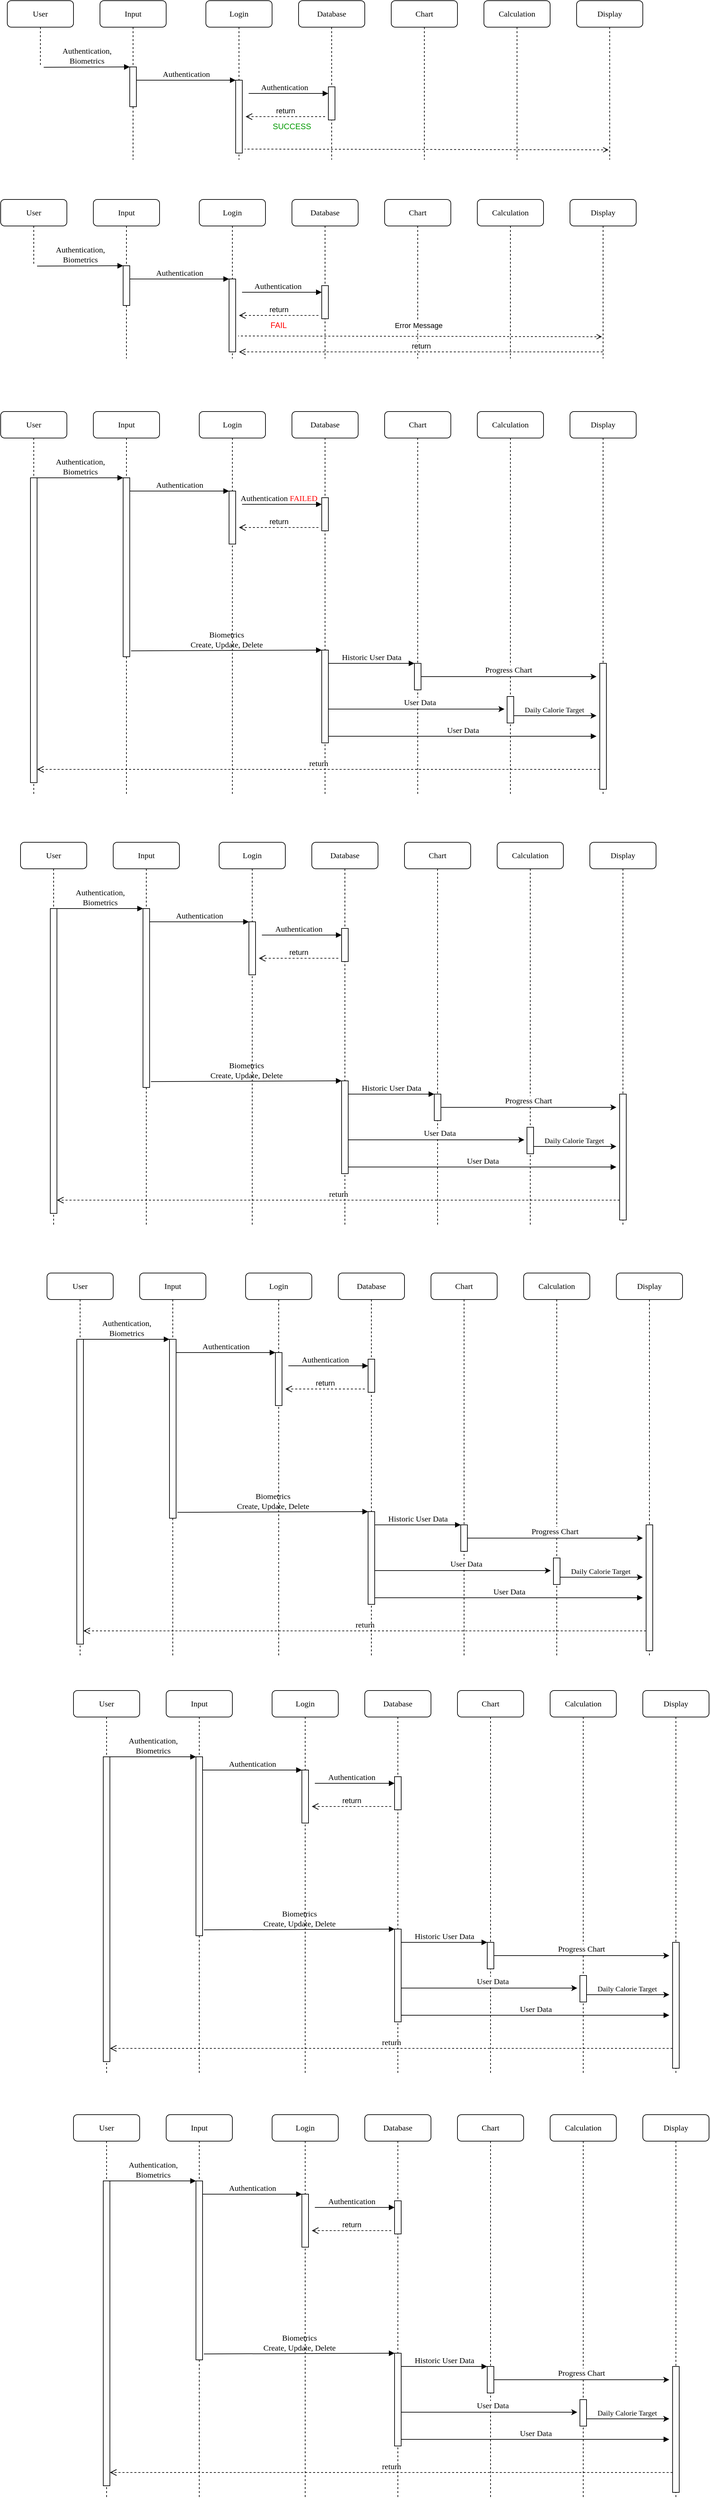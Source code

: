 <mxfile version="13.6.9" type="github">
  <diagram id="C9Qe2fx25KIZvXZtYQdm" name="Page-1">
    <mxGraphModel dx="1673" dy="896" grid="0" gridSize="10" guides="1" tooltips="1" connect="1" arrows="1" fold="1" page="0" pageScale="1" pageWidth="850" pageHeight="1100" math="0" shadow="0">
      <root>
        <mxCell id="0" />
        <mxCell id="1" parent="0" />
        <mxCell id="6kmIEkO223TAk7wKPMEC-1" value="Input" style="shape=umlLifeline;perimeter=lifelinePerimeter;whiteSpace=wrap;html=1;container=1;collapsible=0;recursiveResize=0;outlineConnect=0;rounded=1;shadow=0;comic=0;labelBackgroundColor=none;strokeWidth=1;fontFamily=Verdana;fontSize=12;align=center;" vertex="1" parent="1">
          <mxGeometry x="200" y="80" width="100" height="240" as="geometry" />
        </mxCell>
        <mxCell id="6kmIEkO223TAk7wKPMEC-2" value="" style="html=1;points=[];perimeter=orthogonalPerimeter;rounded=0;shadow=0;comic=0;labelBackgroundColor=none;strokeWidth=1;fontFamily=Verdana;fontSize=12;align=center;" vertex="1" parent="6kmIEkO223TAk7wKPMEC-1">
          <mxGeometry x="45" y="100" width="10" height="60" as="geometry" />
        </mxCell>
        <mxCell id="6kmIEkO223TAk7wKPMEC-3" value="Login" style="shape=umlLifeline;perimeter=lifelinePerimeter;whiteSpace=wrap;html=1;container=1;collapsible=0;recursiveResize=0;outlineConnect=0;rounded=1;shadow=0;comic=0;labelBackgroundColor=none;strokeWidth=1;fontFamily=Verdana;fontSize=12;align=center;" vertex="1" parent="1">
          <mxGeometry x="360" y="80" width="100" height="240" as="geometry" />
        </mxCell>
        <mxCell id="6kmIEkO223TAk7wKPMEC-4" value="" style="html=1;points=[];perimeter=orthogonalPerimeter;rounded=0;shadow=0;comic=0;labelBackgroundColor=none;strokeWidth=1;fontFamily=Verdana;fontSize=12;align=center;" vertex="1" parent="6kmIEkO223TAk7wKPMEC-3">
          <mxGeometry x="45" y="120" width="10" height="110" as="geometry" />
        </mxCell>
        <mxCell id="6kmIEkO223TAk7wKPMEC-5" value="Database" style="shape=umlLifeline;perimeter=lifelinePerimeter;whiteSpace=wrap;html=1;container=1;collapsible=0;recursiveResize=0;outlineConnect=0;rounded=1;shadow=0;comic=0;labelBackgroundColor=none;strokeWidth=1;fontFamily=Verdana;fontSize=12;align=center;" vertex="1" parent="1">
          <mxGeometry x="500" y="80" width="100" height="240" as="geometry" />
        </mxCell>
        <mxCell id="6kmIEkO223TAk7wKPMEC-6" value="" style="html=1;points=[];perimeter=orthogonalPerimeter;rounded=0;shadow=0;comic=0;labelBackgroundColor=none;strokeWidth=1;fontFamily=Verdana;fontSize=12;align=center;" vertex="1" parent="6kmIEkO223TAk7wKPMEC-5">
          <mxGeometry x="45" y="130" width="10" height="50" as="geometry" />
        </mxCell>
        <mxCell id="6kmIEkO223TAk7wKPMEC-7" value="Chart" style="shape=umlLifeline;perimeter=lifelinePerimeter;whiteSpace=wrap;html=1;container=1;collapsible=0;recursiveResize=0;outlineConnect=0;rounded=1;shadow=0;comic=0;labelBackgroundColor=none;strokeWidth=1;fontFamily=Verdana;fontSize=12;align=center;" vertex="1" parent="1">
          <mxGeometry x="640" y="80" width="100" height="240" as="geometry" />
        </mxCell>
        <mxCell id="6kmIEkO223TAk7wKPMEC-8" value="Calculation" style="shape=umlLifeline;perimeter=lifelinePerimeter;whiteSpace=wrap;html=1;container=1;collapsible=0;recursiveResize=0;outlineConnect=0;rounded=1;shadow=0;comic=0;labelBackgroundColor=none;strokeWidth=1;fontFamily=Verdana;fontSize=12;align=center;" vertex="1" parent="1">
          <mxGeometry x="780" y="80" width="100" height="240" as="geometry" />
        </mxCell>
        <mxCell id="6kmIEkO223TAk7wKPMEC-10" value="Display" style="shape=umlLifeline;perimeter=lifelinePerimeter;whiteSpace=wrap;html=1;container=1;collapsible=0;recursiveResize=0;outlineConnect=0;rounded=1;shadow=0;comic=0;labelBackgroundColor=none;strokeWidth=1;fontFamily=Verdana;fontSize=12;align=center;" vertex="1" parent="1">
          <mxGeometry x="920" y="80" width="100" height="240" as="geometry" />
        </mxCell>
        <mxCell id="6kmIEkO223TAk7wKPMEC-12" value="User" style="shape=umlLifeline;perimeter=lifelinePerimeter;whiteSpace=wrap;html=1;container=1;collapsible=0;recursiveResize=0;outlineConnect=0;rounded=1;shadow=0;comic=0;labelBackgroundColor=none;strokeWidth=1;fontFamily=Verdana;fontSize=12;align=center;" vertex="1" parent="1">
          <mxGeometry x="60" y="80" width="100" height="100" as="geometry" />
        </mxCell>
        <mxCell id="6kmIEkO223TAk7wKPMEC-14" value="Authentication&amp;nbsp;" style="html=1;verticalAlign=bottom;endArrow=block;labelBackgroundColor=none;fontFamily=Verdana;fontSize=12;edgeStyle=elbowEdgeStyle;elbow=vertical;" edge="1" parent="1" target="6kmIEkO223TAk7wKPMEC-6">
          <mxGeometry x="0.212" relative="1" as="geometry">
            <mxPoint x="460" y="220" as="sourcePoint" />
            <Array as="points">
              <mxPoint x="420" y="220" />
            </Array>
            <mxPoint as="offset" />
          </mxGeometry>
        </mxCell>
        <mxCell id="6kmIEkO223TAk7wKPMEC-19" value="Authentication, &lt;br&gt;Biometrics" style="html=1;verticalAlign=bottom;endArrow=block;entryX=0;entryY=0;labelBackgroundColor=none;fontFamily=Verdana;fontSize=12;edgeStyle=elbowEdgeStyle;elbow=vertical;" edge="1" parent="1" target="6kmIEkO223TAk7wKPMEC-2">
          <mxGeometry relative="1" as="geometry">
            <mxPoint x="115" y="180.471" as="sourcePoint" />
          </mxGeometry>
        </mxCell>
        <mxCell id="6kmIEkO223TAk7wKPMEC-20" value="Authentication" style="html=1;verticalAlign=bottom;endArrow=block;entryX=0;entryY=0;labelBackgroundColor=none;fontFamily=Verdana;fontSize=12;edgeStyle=elbowEdgeStyle;elbow=vertical;" edge="1" parent="1" source="6kmIEkO223TAk7wKPMEC-2" target="6kmIEkO223TAk7wKPMEC-4">
          <mxGeometry relative="1" as="geometry">
            <mxPoint x="330" y="200" as="sourcePoint" />
          </mxGeometry>
        </mxCell>
        <mxCell id="6kmIEkO223TAk7wKPMEC-29" value="return" style="html=1;verticalAlign=bottom;endArrow=open;dashed=1;endSize=8;" edge="1" parent="1">
          <mxGeometry relative="1" as="geometry">
            <mxPoint x="540" y="255" as="sourcePoint" />
            <mxPoint x="420" y="255" as="targetPoint" />
          </mxGeometry>
        </mxCell>
        <mxCell id="6kmIEkO223TAk7wKPMEC-55" value="Input" style="shape=umlLifeline;perimeter=lifelinePerimeter;whiteSpace=wrap;html=1;container=1;collapsible=0;recursiveResize=0;outlineConnect=0;rounded=1;shadow=0;comic=0;labelBackgroundColor=none;strokeWidth=1;fontFamily=Verdana;fontSize=12;align=center;" vertex="1" parent="1">
          <mxGeometry x="190" y="700" width="100" height="580" as="geometry" />
        </mxCell>
        <mxCell id="6kmIEkO223TAk7wKPMEC-56" value="" style="html=1;points=[];perimeter=orthogonalPerimeter;rounded=0;shadow=0;comic=0;labelBackgroundColor=none;strokeWidth=1;fontFamily=Verdana;fontSize=12;align=center;" vertex="1" parent="6kmIEkO223TAk7wKPMEC-55">
          <mxGeometry x="45" y="100" width="10" height="270" as="geometry" />
        </mxCell>
        <mxCell id="6kmIEkO223TAk7wKPMEC-57" value="Login" style="shape=umlLifeline;perimeter=lifelinePerimeter;whiteSpace=wrap;html=1;container=1;collapsible=0;recursiveResize=0;outlineConnect=0;rounded=1;shadow=0;comic=0;labelBackgroundColor=none;strokeWidth=1;fontFamily=Verdana;fontSize=12;align=center;" vertex="1" parent="1">
          <mxGeometry x="350" y="700" width="100" height="580" as="geometry" />
        </mxCell>
        <mxCell id="6kmIEkO223TAk7wKPMEC-58" value="" style="html=1;points=[];perimeter=orthogonalPerimeter;rounded=0;shadow=0;comic=0;labelBackgroundColor=none;strokeWidth=1;fontFamily=Verdana;fontSize=12;align=center;" vertex="1" parent="6kmIEkO223TAk7wKPMEC-57">
          <mxGeometry x="45" y="120" width="10" height="80" as="geometry" />
        </mxCell>
        <mxCell id="6kmIEkO223TAk7wKPMEC-59" value="Database" style="shape=umlLifeline;perimeter=lifelinePerimeter;whiteSpace=wrap;html=1;container=1;collapsible=0;recursiveResize=0;outlineConnect=0;rounded=1;shadow=0;comic=0;labelBackgroundColor=none;strokeWidth=1;fontFamily=Verdana;fontSize=12;align=center;" vertex="1" parent="1">
          <mxGeometry x="490" y="700" width="100" height="580" as="geometry" />
        </mxCell>
        <mxCell id="6kmIEkO223TAk7wKPMEC-60" value="" style="html=1;points=[];perimeter=orthogonalPerimeter;rounded=0;shadow=0;comic=0;labelBackgroundColor=none;strokeWidth=1;fontFamily=Verdana;fontSize=12;align=center;" vertex="1" parent="6kmIEkO223TAk7wKPMEC-59">
          <mxGeometry x="45" y="130" width="10" height="50" as="geometry" />
        </mxCell>
        <mxCell id="6kmIEkO223TAk7wKPMEC-61" value="Chart" style="shape=umlLifeline;perimeter=lifelinePerimeter;whiteSpace=wrap;html=1;container=1;collapsible=0;recursiveResize=0;outlineConnect=0;rounded=1;shadow=0;comic=0;labelBackgroundColor=none;strokeWidth=1;fontFamily=Verdana;fontSize=12;align=center;" vertex="1" parent="1">
          <mxGeometry x="630" y="700" width="100" height="580" as="geometry" />
        </mxCell>
        <mxCell id="6kmIEkO223TAk7wKPMEC-62" value="Calculation" style="shape=umlLifeline;perimeter=lifelinePerimeter;whiteSpace=wrap;html=1;container=1;collapsible=0;recursiveResize=0;outlineConnect=0;rounded=1;shadow=0;comic=0;labelBackgroundColor=none;strokeWidth=1;fontFamily=Verdana;fontSize=12;align=center;" vertex="1" parent="1">
          <mxGeometry x="770" y="700" width="100" height="580" as="geometry" />
        </mxCell>
        <mxCell id="6kmIEkO223TAk7wKPMEC-63" value="" style="html=1;points=[];perimeter=orthogonalPerimeter;rounded=0;shadow=0;comic=0;labelBackgroundColor=none;strokeWidth=1;fontFamily=Verdana;fontSize=12;align=center;" vertex="1" parent="6kmIEkO223TAk7wKPMEC-62">
          <mxGeometry x="45" y="430" width="10" height="40" as="geometry" />
        </mxCell>
        <mxCell id="6kmIEkO223TAk7wKPMEC-64" value="Display" style="shape=umlLifeline;perimeter=lifelinePerimeter;whiteSpace=wrap;html=1;container=1;collapsible=0;recursiveResize=0;outlineConnect=0;rounded=1;shadow=0;comic=0;labelBackgroundColor=none;strokeWidth=1;fontFamily=Verdana;fontSize=12;align=center;" vertex="1" parent="1">
          <mxGeometry x="910" y="700" width="100" height="580" as="geometry" />
        </mxCell>
        <mxCell id="6kmIEkO223TAk7wKPMEC-65" value="" style="html=1;points=[];perimeter=orthogonalPerimeter;rounded=0;shadow=0;comic=0;labelBackgroundColor=none;strokeWidth=1;fontFamily=Verdana;fontSize=12;align=center;" vertex="1" parent="6kmIEkO223TAk7wKPMEC-64">
          <mxGeometry x="45" y="380" width="10" height="190" as="geometry" />
        </mxCell>
        <mxCell id="6kmIEkO223TAk7wKPMEC-66" value="User" style="shape=umlLifeline;perimeter=lifelinePerimeter;whiteSpace=wrap;html=1;container=1;collapsible=0;recursiveResize=0;outlineConnect=0;rounded=1;shadow=0;comic=0;labelBackgroundColor=none;strokeWidth=1;fontFamily=Verdana;fontSize=12;align=center;" vertex="1" parent="1">
          <mxGeometry x="50" y="700" width="100" height="580" as="geometry" />
        </mxCell>
        <mxCell id="6kmIEkO223TAk7wKPMEC-67" value="" style="html=1;points=[];perimeter=orthogonalPerimeter;rounded=0;shadow=0;comic=0;labelBackgroundColor=none;strokeWidth=1;fontFamily=Verdana;fontSize=12;align=center;" vertex="1" parent="6kmIEkO223TAk7wKPMEC-66">
          <mxGeometry x="45" y="100" width="10" height="460" as="geometry" />
        </mxCell>
        <mxCell id="6kmIEkO223TAk7wKPMEC-68" value="Authentication &lt;font color=&quot;#ff0000&quot;&gt;FAILED&lt;/font&gt;" style="html=1;verticalAlign=bottom;endArrow=block;labelBackgroundColor=none;fontFamily=Verdana;fontSize=12;edgeStyle=elbowEdgeStyle;elbow=vertical;" edge="1" parent="1" target="6kmIEkO223TAk7wKPMEC-60">
          <mxGeometry x="0.212" relative="1" as="geometry">
            <mxPoint x="450" y="840" as="sourcePoint" />
            <Array as="points">
              <mxPoint x="410" y="840" />
            </Array>
            <mxPoint as="offset" />
          </mxGeometry>
        </mxCell>
        <mxCell id="6kmIEkO223TAk7wKPMEC-69" value="" style="html=1;points=[];perimeter=orthogonalPerimeter;rounded=0;shadow=0;comic=0;labelBackgroundColor=none;strokeWidth=1;fontFamily=Verdana;fontSize=12;align=center;" vertex="1" parent="1">
          <mxGeometry x="675" y="1080" width="10" height="40" as="geometry" />
        </mxCell>
        <mxCell id="6kmIEkO223TAk7wKPMEC-70" value="" style="html=1;points=[];perimeter=orthogonalPerimeter;rounded=0;shadow=0;comic=0;labelBackgroundColor=none;strokeWidth=1;fontFamily=Verdana;fontSize=12;align=center;" vertex="1" parent="1">
          <mxGeometry x="535" y="1060" width="10" height="140" as="geometry" />
        </mxCell>
        <mxCell id="6kmIEkO223TAk7wKPMEC-71" value="Biometrics&lt;br&gt;Create, Update, Delete" style="html=1;verticalAlign=bottom;endArrow=block;entryX=0;entryY=0;labelBackgroundColor=none;fontFamily=Verdana;fontSize=12;exitX=1.2;exitY=0.967;exitDx=0;exitDy=0;exitPerimeter=0;" edge="1" parent="1" source="6kmIEkO223TAk7wKPMEC-56" target="6kmIEkO223TAk7wKPMEC-70">
          <mxGeometry relative="1" as="geometry">
            <mxPoint x="250" y="1060" as="sourcePoint" />
          </mxGeometry>
        </mxCell>
        <mxCell id="6kmIEkO223TAk7wKPMEC-72" value="return" style="html=1;verticalAlign=bottom;endArrow=open;dashed=1;endSize=8;labelBackgroundColor=none;fontFamily=Verdana;fontSize=12;edgeStyle=elbowEdgeStyle;elbow=vertical;" edge="1" parent="1" source="6kmIEkO223TAk7wKPMEC-65" target="6kmIEkO223TAk7wKPMEC-67">
          <mxGeometry relative="1" as="geometry">
            <mxPoint x="750" y="1246" as="targetPoint" />
            <Array as="points">
              <mxPoint x="900" y="1240" />
              <mxPoint x="640" y="1230" />
              <mxPoint x="520" y="1220" />
            </Array>
          </mxGeometry>
        </mxCell>
        <mxCell id="6kmIEkO223TAk7wKPMEC-73" value="Authentication, &lt;br&gt;Biometrics" style="html=1;verticalAlign=bottom;endArrow=block;entryX=0;entryY=0;labelBackgroundColor=none;fontFamily=Verdana;fontSize=12;edgeStyle=elbowEdgeStyle;elbow=vertical;" edge="1" parent="1" source="6kmIEkO223TAk7wKPMEC-67" target="6kmIEkO223TAk7wKPMEC-56">
          <mxGeometry relative="1" as="geometry">
            <mxPoint x="170" y="810" as="sourcePoint" />
          </mxGeometry>
        </mxCell>
        <mxCell id="6kmIEkO223TAk7wKPMEC-74" value="Authentication" style="html=1;verticalAlign=bottom;endArrow=block;entryX=0;entryY=0;labelBackgroundColor=none;fontFamily=Verdana;fontSize=12;edgeStyle=elbowEdgeStyle;elbow=vertical;" edge="1" parent="1" source="6kmIEkO223TAk7wKPMEC-56" target="6kmIEkO223TAk7wKPMEC-58">
          <mxGeometry relative="1" as="geometry">
            <mxPoint x="320" y="820" as="sourcePoint" />
          </mxGeometry>
        </mxCell>
        <mxCell id="6kmIEkO223TAk7wKPMEC-75" style="edgeStyle=orthogonalEdgeStyle;rounded=0;orthogonalLoop=1;jettySize=auto;html=1;" edge="1" parent="1">
          <mxGeometry relative="1" as="geometry">
            <mxPoint x="545" y="1149" as="sourcePoint" />
            <mxPoint x="811" y="1149" as="targetPoint" />
            <Array as="points">
              <mxPoint x="610" y="1149" />
              <mxPoint x="610" y="1149" />
            </Array>
          </mxGeometry>
        </mxCell>
        <mxCell id="6kmIEkO223TAk7wKPMEC-76" value="&lt;font face=&quot;Verdana&quot; style=&quot;font-size: 12px&quot;&gt;User Data&lt;/font&gt;" style="edgeLabel;html=1;align=center;verticalAlign=middle;resizable=0;points=[];" vertex="1" connectable="0" parent="6kmIEkO223TAk7wKPMEC-75">
          <mxGeometry x="-0.182" relative="1" as="geometry">
            <mxPoint x="29" y="-9.9" as="offset" />
          </mxGeometry>
        </mxCell>
        <mxCell id="6kmIEkO223TAk7wKPMEC-77" style="edgeStyle=orthogonalEdgeStyle;rounded=0;orthogonalLoop=1;jettySize=auto;html=1;exitX=1;exitY=0.725;exitDx=0;exitDy=0;exitPerimeter=0;" edge="1" parent="1" source="6kmIEkO223TAk7wKPMEC-63">
          <mxGeometry relative="1" as="geometry">
            <mxPoint x="690" y="1110" as="sourcePoint" />
            <mxPoint x="950" y="1159" as="targetPoint" />
            <Array as="points">
              <mxPoint x="920" y="1159" />
              <mxPoint x="920" y="1159" />
            </Array>
          </mxGeometry>
        </mxCell>
        <mxCell id="6kmIEkO223TAk7wKPMEC-78" value="&lt;font face=&quot;Verdana&quot; style=&quot;font-size: 11px&quot;&gt;Daily Calorie Target&lt;/font&gt;" style="edgeLabel;html=1;align=center;verticalAlign=middle;resizable=0;points=[];" vertex="1" connectable="0" parent="6kmIEkO223TAk7wKPMEC-77">
          <mxGeometry x="-0.182" relative="1" as="geometry">
            <mxPoint x="10" y="-9" as="offset" />
          </mxGeometry>
        </mxCell>
        <mxCell id="6kmIEkO223TAk7wKPMEC-79" style="edgeStyle=orthogonalEdgeStyle;rounded=0;orthogonalLoop=1;jettySize=auto;html=1;" edge="1" parent="1">
          <mxGeometry relative="1" as="geometry">
            <mxPoint x="685" y="1100" as="sourcePoint" />
            <mxPoint x="950" y="1100" as="targetPoint" />
            <Array as="points">
              <mxPoint x="890" y="1100" />
              <mxPoint x="890" y="1100" />
            </Array>
          </mxGeometry>
        </mxCell>
        <mxCell id="6kmIEkO223TAk7wKPMEC-80" value="&lt;font face=&quot;Verdana&quot; style=&quot;font-size: 12px&quot;&gt;Progress Chart&lt;/font&gt;" style="edgeLabel;html=1;align=center;verticalAlign=middle;resizable=0;points=[];" vertex="1" connectable="0" parent="6kmIEkO223TAk7wKPMEC-79">
          <mxGeometry x="-0.182" relative="1" as="geometry">
            <mxPoint x="23" y="-9.9" as="offset" />
          </mxGeometry>
        </mxCell>
        <mxCell id="6kmIEkO223TAk7wKPMEC-81" value="Historic User Data" style="html=1;verticalAlign=bottom;endArrow=block;entryX=0;entryY=0;labelBackgroundColor=none;fontFamily=Verdana;fontSize=12;edgeStyle=elbowEdgeStyle;elbow=vertical;" edge="1" parent="1">
          <mxGeometry relative="1" as="geometry">
            <mxPoint x="545" y="1080" as="sourcePoint" />
            <mxPoint x="675" y="1080" as="targetPoint" />
          </mxGeometry>
        </mxCell>
        <mxCell id="6kmIEkO223TAk7wKPMEC-82" value="User Data" style="html=1;verticalAlign=bottom;endArrow=block;labelBackgroundColor=none;fontFamily=Verdana;fontSize=12;edgeStyle=elbowEdgeStyle;elbow=vertical;" edge="1" parent="1">
          <mxGeometry relative="1" as="geometry">
            <mxPoint x="545" y="1190" as="sourcePoint" />
            <mxPoint x="950" y="1190" as="targetPoint" />
            <mxPoint as="offset" />
          </mxGeometry>
        </mxCell>
        <mxCell id="6kmIEkO223TAk7wKPMEC-83" value="return" style="html=1;verticalAlign=bottom;endArrow=open;dashed=1;endSize=8;" edge="1" parent="1">
          <mxGeometry relative="1" as="geometry">
            <mxPoint x="530" y="875" as="sourcePoint" />
            <mxPoint x="410" y="875" as="targetPoint" />
          </mxGeometry>
        </mxCell>
        <mxCell id="6kmIEkO223TAk7wKPMEC-84" value="Input" style="shape=umlLifeline;perimeter=lifelinePerimeter;whiteSpace=wrap;html=1;container=1;collapsible=0;recursiveResize=0;outlineConnect=0;rounded=1;shadow=0;comic=0;labelBackgroundColor=none;strokeWidth=1;fontFamily=Verdana;fontSize=12;align=center;" vertex="1" parent="1">
          <mxGeometry x="220" y="1350" width="100" height="580" as="geometry" />
        </mxCell>
        <mxCell id="6kmIEkO223TAk7wKPMEC-85" value="" style="html=1;points=[];perimeter=orthogonalPerimeter;rounded=0;shadow=0;comic=0;labelBackgroundColor=none;strokeWidth=1;fontFamily=Verdana;fontSize=12;align=center;" vertex="1" parent="6kmIEkO223TAk7wKPMEC-84">
          <mxGeometry x="45" y="100" width="10" height="270" as="geometry" />
        </mxCell>
        <mxCell id="6kmIEkO223TAk7wKPMEC-86" value="Login" style="shape=umlLifeline;perimeter=lifelinePerimeter;whiteSpace=wrap;html=1;container=1;collapsible=0;recursiveResize=0;outlineConnect=0;rounded=1;shadow=0;comic=0;labelBackgroundColor=none;strokeWidth=1;fontFamily=Verdana;fontSize=12;align=center;" vertex="1" parent="1">
          <mxGeometry x="380" y="1350" width="100" height="580" as="geometry" />
        </mxCell>
        <mxCell id="6kmIEkO223TAk7wKPMEC-87" value="" style="html=1;points=[];perimeter=orthogonalPerimeter;rounded=0;shadow=0;comic=0;labelBackgroundColor=none;strokeWidth=1;fontFamily=Verdana;fontSize=12;align=center;" vertex="1" parent="6kmIEkO223TAk7wKPMEC-86">
          <mxGeometry x="45" y="120" width="10" height="80" as="geometry" />
        </mxCell>
        <mxCell id="6kmIEkO223TAk7wKPMEC-88" value="Database" style="shape=umlLifeline;perimeter=lifelinePerimeter;whiteSpace=wrap;html=1;container=1;collapsible=0;recursiveResize=0;outlineConnect=0;rounded=1;shadow=0;comic=0;labelBackgroundColor=none;strokeWidth=1;fontFamily=Verdana;fontSize=12;align=center;" vertex="1" parent="1">
          <mxGeometry x="520" y="1350" width="100" height="580" as="geometry" />
        </mxCell>
        <mxCell id="6kmIEkO223TAk7wKPMEC-89" value="" style="html=1;points=[];perimeter=orthogonalPerimeter;rounded=0;shadow=0;comic=0;labelBackgroundColor=none;strokeWidth=1;fontFamily=Verdana;fontSize=12;align=center;" vertex="1" parent="6kmIEkO223TAk7wKPMEC-88">
          <mxGeometry x="45" y="130" width="10" height="50" as="geometry" />
        </mxCell>
        <mxCell id="6kmIEkO223TAk7wKPMEC-90" value="Chart" style="shape=umlLifeline;perimeter=lifelinePerimeter;whiteSpace=wrap;html=1;container=1;collapsible=0;recursiveResize=0;outlineConnect=0;rounded=1;shadow=0;comic=0;labelBackgroundColor=none;strokeWidth=1;fontFamily=Verdana;fontSize=12;align=center;" vertex="1" parent="1">
          <mxGeometry x="660" y="1350" width="100" height="580" as="geometry" />
        </mxCell>
        <mxCell id="6kmIEkO223TAk7wKPMEC-91" value="Calculation" style="shape=umlLifeline;perimeter=lifelinePerimeter;whiteSpace=wrap;html=1;container=1;collapsible=0;recursiveResize=0;outlineConnect=0;rounded=1;shadow=0;comic=0;labelBackgroundColor=none;strokeWidth=1;fontFamily=Verdana;fontSize=12;align=center;" vertex="1" parent="1">
          <mxGeometry x="800" y="1350" width="100" height="580" as="geometry" />
        </mxCell>
        <mxCell id="6kmIEkO223TAk7wKPMEC-92" value="" style="html=1;points=[];perimeter=orthogonalPerimeter;rounded=0;shadow=0;comic=0;labelBackgroundColor=none;strokeWidth=1;fontFamily=Verdana;fontSize=12;align=center;" vertex="1" parent="6kmIEkO223TAk7wKPMEC-91">
          <mxGeometry x="45" y="430" width="10" height="40" as="geometry" />
        </mxCell>
        <mxCell id="6kmIEkO223TAk7wKPMEC-93" value="Display" style="shape=umlLifeline;perimeter=lifelinePerimeter;whiteSpace=wrap;html=1;container=1;collapsible=0;recursiveResize=0;outlineConnect=0;rounded=1;shadow=0;comic=0;labelBackgroundColor=none;strokeWidth=1;fontFamily=Verdana;fontSize=12;align=center;" vertex="1" parent="1">
          <mxGeometry x="940" y="1350" width="100" height="580" as="geometry" />
        </mxCell>
        <mxCell id="6kmIEkO223TAk7wKPMEC-94" value="" style="html=1;points=[];perimeter=orthogonalPerimeter;rounded=0;shadow=0;comic=0;labelBackgroundColor=none;strokeWidth=1;fontFamily=Verdana;fontSize=12;align=center;" vertex="1" parent="6kmIEkO223TAk7wKPMEC-93">
          <mxGeometry x="45" y="380" width="10" height="190" as="geometry" />
        </mxCell>
        <mxCell id="6kmIEkO223TAk7wKPMEC-95" value="User" style="shape=umlLifeline;perimeter=lifelinePerimeter;whiteSpace=wrap;html=1;container=1;collapsible=0;recursiveResize=0;outlineConnect=0;rounded=1;shadow=0;comic=0;labelBackgroundColor=none;strokeWidth=1;fontFamily=Verdana;fontSize=12;align=center;" vertex="1" parent="1">
          <mxGeometry x="80" y="1350" width="100" height="580" as="geometry" />
        </mxCell>
        <mxCell id="6kmIEkO223TAk7wKPMEC-96" value="" style="html=1;points=[];perimeter=orthogonalPerimeter;rounded=0;shadow=0;comic=0;labelBackgroundColor=none;strokeWidth=1;fontFamily=Verdana;fontSize=12;align=center;" vertex="1" parent="6kmIEkO223TAk7wKPMEC-95">
          <mxGeometry x="45" y="100" width="10" height="460" as="geometry" />
        </mxCell>
        <mxCell id="6kmIEkO223TAk7wKPMEC-97" value="Authentication" style="html=1;verticalAlign=bottom;endArrow=block;labelBackgroundColor=none;fontFamily=Verdana;fontSize=12;edgeStyle=elbowEdgeStyle;elbow=vertical;" edge="1" parent="1" target="6kmIEkO223TAk7wKPMEC-89">
          <mxGeometry x="0.212" relative="1" as="geometry">
            <mxPoint x="480" y="1490" as="sourcePoint" />
            <Array as="points">
              <mxPoint x="440" y="1490" />
            </Array>
            <mxPoint as="offset" />
          </mxGeometry>
        </mxCell>
        <mxCell id="6kmIEkO223TAk7wKPMEC-98" value="" style="html=1;points=[];perimeter=orthogonalPerimeter;rounded=0;shadow=0;comic=0;labelBackgroundColor=none;strokeWidth=1;fontFamily=Verdana;fontSize=12;align=center;" vertex="1" parent="1">
          <mxGeometry x="705" y="1730" width="10" height="40" as="geometry" />
        </mxCell>
        <mxCell id="6kmIEkO223TAk7wKPMEC-99" value="" style="html=1;points=[];perimeter=orthogonalPerimeter;rounded=0;shadow=0;comic=0;labelBackgroundColor=none;strokeWidth=1;fontFamily=Verdana;fontSize=12;align=center;" vertex="1" parent="1">
          <mxGeometry x="565" y="1710" width="10" height="140" as="geometry" />
        </mxCell>
        <mxCell id="6kmIEkO223TAk7wKPMEC-100" value="Biometrics&lt;br&gt;Create, Update, Delete" style="html=1;verticalAlign=bottom;endArrow=block;entryX=0;entryY=0;labelBackgroundColor=none;fontFamily=Verdana;fontSize=12;exitX=1.2;exitY=0.967;exitDx=0;exitDy=0;exitPerimeter=0;" edge="1" parent="1" source="6kmIEkO223TAk7wKPMEC-85" target="6kmIEkO223TAk7wKPMEC-99">
          <mxGeometry relative="1" as="geometry">
            <mxPoint x="280" y="1710" as="sourcePoint" />
          </mxGeometry>
        </mxCell>
        <mxCell id="6kmIEkO223TAk7wKPMEC-101" value="return" style="html=1;verticalAlign=bottom;endArrow=open;dashed=1;endSize=8;labelBackgroundColor=none;fontFamily=Verdana;fontSize=12;edgeStyle=elbowEdgeStyle;elbow=vertical;" edge="1" parent="1" source="6kmIEkO223TAk7wKPMEC-94" target="6kmIEkO223TAk7wKPMEC-96">
          <mxGeometry relative="1" as="geometry">
            <mxPoint x="780" y="1896" as="targetPoint" />
            <Array as="points">
              <mxPoint x="930" y="1890" />
              <mxPoint x="670" y="1880" />
              <mxPoint x="550" y="1870" />
            </Array>
          </mxGeometry>
        </mxCell>
        <mxCell id="6kmIEkO223TAk7wKPMEC-102" value="Authentication, &lt;br&gt;Biometrics" style="html=1;verticalAlign=bottom;endArrow=block;entryX=0;entryY=0;labelBackgroundColor=none;fontFamily=Verdana;fontSize=12;edgeStyle=elbowEdgeStyle;elbow=vertical;" edge="1" parent="1" source="6kmIEkO223TAk7wKPMEC-96" target="6kmIEkO223TAk7wKPMEC-85">
          <mxGeometry relative="1" as="geometry">
            <mxPoint x="200" y="1460" as="sourcePoint" />
          </mxGeometry>
        </mxCell>
        <mxCell id="6kmIEkO223TAk7wKPMEC-103" value="Authentication" style="html=1;verticalAlign=bottom;endArrow=block;entryX=0;entryY=0;labelBackgroundColor=none;fontFamily=Verdana;fontSize=12;edgeStyle=elbowEdgeStyle;elbow=vertical;" edge="1" parent="1" source="6kmIEkO223TAk7wKPMEC-85" target="6kmIEkO223TAk7wKPMEC-87">
          <mxGeometry relative="1" as="geometry">
            <mxPoint x="350" y="1470" as="sourcePoint" />
          </mxGeometry>
        </mxCell>
        <mxCell id="6kmIEkO223TAk7wKPMEC-104" style="edgeStyle=orthogonalEdgeStyle;rounded=0;orthogonalLoop=1;jettySize=auto;html=1;" edge="1" parent="1">
          <mxGeometry relative="1" as="geometry">
            <mxPoint x="575" y="1799" as="sourcePoint" />
            <mxPoint x="841" y="1799" as="targetPoint" />
            <Array as="points">
              <mxPoint x="640" y="1799" />
              <mxPoint x="640" y="1799" />
            </Array>
          </mxGeometry>
        </mxCell>
        <mxCell id="6kmIEkO223TAk7wKPMEC-105" value="&lt;font face=&quot;Verdana&quot; style=&quot;font-size: 12px&quot;&gt;User Data&lt;/font&gt;" style="edgeLabel;html=1;align=center;verticalAlign=middle;resizable=0;points=[];" vertex="1" connectable="0" parent="6kmIEkO223TAk7wKPMEC-104">
          <mxGeometry x="-0.182" relative="1" as="geometry">
            <mxPoint x="29" y="-9.9" as="offset" />
          </mxGeometry>
        </mxCell>
        <mxCell id="6kmIEkO223TAk7wKPMEC-106" style="edgeStyle=orthogonalEdgeStyle;rounded=0;orthogonalLoop=1;jettySize=auto;html=1;exitX=1;exitY=0.725;exitDx=0;exitDy=0;exitPerimeter=0;" edge="1" parent="1" source="6kmIEkO223TAk7wKPMEC-92">
          <mxGeometry relative="1" as="geometry">
            <mxPoint x="720" y="1760" as="sourcePoint" />
            <mxPoint x="980" y="1809" as="targetPoint" />
            <Array as="points">
              <mxPoint x="950" y="1809" />
              <mxPoint x="950" y="1809" />
            </Array>
          </mxGeometry>
        </mxCell>
        <mxCell id="6kmIEkO223TAk7wKPMEC-107" value="&lt;font face=&quot;Verdana&quot; style=&quot;font-size: 11px&quot;&gt;Daily Calorie Target&lt;/font&gt;" style="edgeLabel;html=1;align=center;verticalAlign=middle;resizable=0;points=[];" vertex="1" connectable="0" parent="6kmIEkO223TAk7wKPMEC-106">
          <mxGeometry x="-0.182" relative="1" as="geometry">
            <mxPoint x="10" y="-9" as="offset" />
          </mxGeometry>
        </mxCell>
        <mxCell id="6kmIEkO223TAk7wKPMEC-108" style="edgeStyle=orthogonalEdgeStyle;rounded=0;orthogonalLoop=1;jettySize=auto;html=1;" edge="1" parent="1">
          <mxGeometry relative="1" as="geometry">
            <mxPoint x="715" y="1750" as="sourcePoint" />
            <mxPoint x="980" y="1750" as="targetPoint" />
            <Array as="points">
              <mxPoint x="920" y="1750" />
              <mxPoint x="920" y="1750" />
            </Array>
          </mxGeometry>
        </mxCell>
        <mxCell id="6kmIEkO223TAk7wKPMEC-109" value="&lt;font face=&quot;Verdana&quot; style=&quot;font-size: 12px&quot;&gt;Progress Chart&lt;/font&gt;" style="edgeLabel;html=1;align=center;verticalAlign=middle;resizable=0;points=[];" vertex="1" connectable="0" parent="6kmIEkO223TAk7wKPMEC-108">
          <mxGeometry x="-0.182" relative="1" as="geometry">
            <mxPoint x="23" y="-9.9" as="offset" />
          </mxGeometry>
        </mxCell>
        <mxCell id="6kmIEkO223TAk7wKPMEC-110" value="Historic User Data" style="html=1;verticalAlign=bottom;endArrow=block;entryX=0;entryY=0;labelBackgroundColor=none;fontFamily=Verdana;fontSize=12;edgeStyle=elbowEdgeStyle;elbow=vertical;" edge="1" parent="1">
          <mxGeometry relative="1" as="geometry">
            <mxPoint x="575" y="1730" as="sourcePoint" />
            <mxPoint x="705" y="1730" as="targetPoint" />
          </mxGeometry>
        </mxCell>
        <mxCell id="6kmIEkO223TAk7wKPMEC-111" value="User Data" style="html=1;verticalAlign=bottom;endArrow=block;labelBackgroundColor=none;fontFamily=Verdana;fontSize=12;edgeStyle=elbowEdgeStyle;elbow=vertical;" edge="1" parent="1">
          <mxGeometry relative="1" as="geometry">
            <mxPoint x="575" y="1840" as="sourcePoint" />
            <mxPoint x="980" y="1840" as="targetPoint" />
            <mxPoint as="offset" />
          </mxGeometry>
        </mxCell>
        <mxCell id="6kmIEkO223TAk7wKPMEC-112" value="return" style="html=1;verticalAlign=bottom;endArrow=open;dashed=1;endSize=8;" edge="1" parent="1">
          <mxGeometry relative="1" as="geometry">
            <mxPoint x="560" y="1525" as="sourcePoint" />
            <mxPoint x="440" y="1525" as="targetPoint" />
          </mxGeometry>
        </mxCell>
        <mxCell id="6kmIEkO223TAk7wKPMEC-113" value="Input" style="shape=umlLifeline;perimeter=lifelinePerimeter;whiteSpace=wrap;html=1;container=1;collapsible=0;recursiveResize=0;outlineConnect=0;rounded=1;shadow=0;comic=0;labelBackgroundColor=none;strokeWidth=1;fontFamily=Verdana;fontSize=12;align=center;" vertex="1" parent="1">
          <mxGeometry x="260" y="2000" width="100" height="580" as="geometry" />
        </mxCell>
        <mxCell id="6kmIEkO223TAk7wKPMEC-114" value="" style="html=1;points=[];perimeter=orthogonalPerimeter;rounded=0;shadow=0;comic=0;labelBackgroundColor=none;strokeWidth=1;fontFamily=Verdana;fontSize=12;align=center;" vertex="1" parent="6kmIEkO223TAk7wKPMEC-113">
          <mxGeometry x="45" y="100" width="10" height="270" as="geometry" />
        </mxCell>
        <mxCell id="6kmIEkO223TAk7wKPMEC-115" value="Login" style="shape=umlLifeline;perimeter=lifelinePerimeter;whiteSpace=wrap;html=1;container=1;collapsible=0;recursiveResize=0;outlineConnect=0;rounded=1;shadow=0;comic=0;labelBackgroundColor=none;strokeWidth=1;fontFamily=Verdana;fontSize=12;align=center;" vertex="1" parent="1">
          <mxGeometry x="420" y="2000" width="100" height="580" as="geometry" />
        </mxCell>
        <mxCell id="6kmIEkO223TAk7wKPMEC-116" value="" style="html=1;points=[];perimeter=orthogonalPerimeter;rounded=0;shadow=0;comic=0;labelBackgroundColor=none;strokeWidth=1;fontFamily=Verdana;fontSize=12;align=center;" vertex="1" parent="6kmIEkO223TAk7wKPMEC-115">
          <mxGeometry x="45" y="120" width="10" height="80" as="geometry" />
        </mxCell>
        <mxCell id="6kmIEkO223TAk7wKPMEC-117" value="Database" style="shape=umlLifeline;perimeter=lifelinePerimeter;whiteSpace=wrap;html=1;container=1;collapsible=0;recursiveResize=0;outlineConnect=0;rounded=1;shadow=0;comic=0;labelBackgroundColor=none;strokeWidth=1;fontFamily=Verdana;fontSize=12;align=center;" vertex="1" parent="1">
          <mxGeometry x="560" y="2000" width="100" height="580" as="geometry" />
        </mxCell>
        <mxCell id="6kmIEkO223TAk7wKPMEC-118" value="" style="html=1;points=[];perimeter=orthogonalPerimeter;rounded=0;shadow=0;comic=0;labelBackgroundColor=none;strokeWidth=1;fontFamily=Verdana;fontSize=12;align=center;" vertex="1" parent="6kmIEkO223TAk7wKPMEC-117">
          <mxGeometry x="45" y="130" width="10" height="50" as="geometry" />
        </mxCell>
        <mxCell id="6kmIEkO223TAk7wKPMEC-119" value="Chart" style="shape=umlLifeline;perimeter=lifelinePerimeter;whiteSpace=wrap;html=1;container=1;collapsible=0;recursiveResize=0;outlineConnect=0;rounded=1;shadow=0;comic=0;labelBackgroundColor=none;strokeWidth=1;fontFamily=Verdana;fontSize=12;align=center;" vertex="1" parent="1">
          <mxGeometry x="700" y="2000" width="100" height="580" as="geometry" />
        </mxCell>
        <mxCell id="6kmIEkO223TAk7wKPMEC-120" value="Calculation" style="shape=umlLifeline;perimeter=lifelinePerimeter;whiteSpace=wrap;html=1;container=1;collapsible=0;recursiveResize=0;outlineConnect=0;rounded=1;shadow=0;comic=0;labelBackgroundColor=none;strokeWidth=1;fontFamily=Verdana;fontSize=12;align=center;" vertex="1" parent="1">
          <mxGeometry x="840" y="2000" width="100" height="580" as="geometry" />
        </mxCell>
        <mxCell id="6kmIEkO223TAk7wKPMEC-121" value="" style="html=1;points=[];perimeter=orthogonalPerimeter;rounded=0;shadow=0;comic=0;labelBackgroundColor=none;strokeWidth=1;fontFamily=Verdana;fontSize=12;align=center;" vertex="1" parent="6kmIEkO223TAk7wKPMEC-120">
          <mxGeometry x="45" y="430" width="10" height="40" as="geometry" />
        </mxCell>
        <mxCell id="6kmIEkO223TAk7wKPMEC-122" value="Display" style="shape=umlLifeline;perimeter=lifelinePerimeter;whiteSpace=wrap;html=1;container=1;collapsible=0;recursiveResize=0;outlineConnect=0;rounded=1;shadow=0;comic=0;labelBackgroundColor=none;strokeWidth=1;fontFamily=Verdana;fontSize=12;align=center;" vertex="1" parent="1">
          <mxGeometry x="980" y="2000" width="100" height="580" as="geometry" />
        </mxCell>
        <mxCell id="6kmIEkO223TAk7wKPMEC-123" value="" style="html=1;points=[];perimeter=orthogonalPerimeter;rounded=0;shadow=0;comic=0;labelBackgroundColor=none;strokeWidth=1;fontFamily=Verdana;fontSize=12;align=center;" vertex="1" parent="6kmIEkO223TAk7wKPMEC-122">
          <mxGeometry x="45" y="380" width="10" height="190" as="geometry" />
        </mxCell>
        <mxCell id="6kmIEkO223TAk7wKPMEC-124" value="User" style="shape=umlLifeline;perimeter=lifelinePerimeter;whiteSpace=wrap;html=1;container=1;collapsible=0;recursiveResize=0;outlineConnect=0;rounded=1;shadow=0;comic=0;labelBackgroundColor=none;strokeWidth=1;fontFamily=Verdana;fontSize=12;align=center;" vertex="1" parent="1">
          <mxGeometry x="120" y="2000" width="100" height="580" as="geometry" />
        </mxCell>
        <mxCell id="6kmIEkO223TAk7wKPMEC-125" value="" style="html=1;points=[];perimeter=orthogonalPerimeter;rounded=0;shadow=0;comic=0;labelBackgroundColor=none;strokeWidth=1;fontFamily=Verdana;fontSize=12;align=center;" vertex="1" parent="6kmIEkO223TAk7wKPMEC-124">
          <mxGeometry x="45" y="100" width="10" height="460" as="geometry" />
        </mxCell>
        <mxCell id="6kmIEkO223TAk7wKPMEC-126" value="Authentication" style="html=1;verticalAlign=bottom;endArrow=block;labelBackgroundColor=none;fontFamily=Verdana;fontSize=12;edgeStyle=elbowEdgeStyle;elbow=vertical;" edge="1" parent="1" target="6kmIEkO223TAk7wKPMEC-118">
          <mxGeometry x="0.212" relative="1" as="geometry">
            <mxPoint x="520" y="2140" as="sourcePoint" />
            <Array as="points">
              <mxPoint x="480" y="2140" />
            </Array>
            <mxPoint as="offset" />
          </mxGeometry>
        </mxCell>
        <mxCell id="6kmIEkO223TAk7wKPMEC-127" value="" style="html=1;points=[];perimeter=orthogonalPerimeter;rounded=0;shadow=0;comic=0;labelBackgroundColor=none;strokeWidth=1;fontFamily=Verdana;fontSize=12;align=center;" vertex="1" parent="1">
          <mxGeometry x="745" y="2380" width="10" height="40" as="geometry" />
        </mxCell>
        <mxCell id="6kmIEkO223TAk7wKPMEC-128" value="" style="html=1;points=[];perimeter=orthogonalPerimeter;rounded=0;shadow=0;comic=0;labelBackgroundColor=none;strokeWidth=1;fontFamily=Verdana;fontSize=12;align=center;" vertex="1" parent="1">
          <mxGeometry x="605" y="2360" width="10" height="140" as="geometry" />
        </mxCell>
        <mxCell id="6kmIEkO223TAk7wKPMEC-129" value="Biometrics&lt;br&gt;Create, Update, Delete" style="html=1;verticalAlign=bottom;endArrow=block;entryX=0;entryY=0;labelBackgroundColor=none;fontFamily=Verdana;fontSize=12;exitX=1.2;exitY=0.967;exitDx=0;exitDy=0;exitPerimeter=0;" edge="1" parent="1" source="6kmIEkO223TAk7wKPMEC-114" target="6kmIEkO223TAk7wKPMEC-128">
          <mxGeometry relative="1" as="geometry">
            <mxPoint x="320" y="2360" as="sourcePoint" />
          </mxGeometry>
        </mxCell>
        <mxCell id="6kmIEkO223TAk7wKPMEC-130" value="return" style="html=1;verticalAlign=bottom;endArrow=open;dashed=1;endSize=8;labelBackgroundColor=none;fontFamily=Verdana;fontSize=12;edgeStyle=elbowEdgeStyle;elbow=vertical;" edge="1" parent="1" source="6kmIEkO223TAk7wKPMEC-123" target="6kmIEkO223TAk7wKPMEC-125">
          <mxGeometry relative="1" as="geometry">
            <mxPoint x="820" y="2546" as="targetPoint" />
            <Array as="points">
              <mxPoint x="970" y="2540" />
              <mxPoint x="710" y="2530" />
              <mxPoint x="590" y="2520" />
            </Array>
          </mxGeometry>
        </mxCell>
        <mxCell id="6kmIEkO223TAk7wKPMEC-131" value="Authentication, &lt;br&gt;Biometrics" style="html=1;verticalAlign=bottom;endArrow=block;entryX=0;entryY=0;labelBackgroundColor=none;fontFamily=Verdana;fontSize=12;edgeStyle=elbowEdgeStyle;elbow=vertical;" edge="1" parent="1" source="6kmIEkO223TAk7wKPMEC-125" target="6kmIEkO223TAk7wKPMEC-114">
          <mxGeometry relative="1" as="geometry">
            <mxPoint x="240" y="2110" as="sourcePoint" />
          </mxGeometry>
        </mxCell>
        <mxCell id="6kmIEkO223TAk7wKPMEC-132" value="Authentication" style="html=1;verticalAlign=bottom;endArrow=block;entryX=0;entryY=0;labelBackgroundColor=none;fontFamily=Verdana;fontSize=12;edgeStyle=elbowEdgeStyle;elbow=vertical;" edge="1" parent="1" source="6kmIEkO223TAk7wKPMEC-114" target="6kmIEkO223TAk7wKPMEC-116">
          <mxGeometry relative="1" as="geometry">
            <mxPoint x="390" y="2120" as="sourcePoint" />
          </mxGeometry>
        </mxCell>
        <mxCell id="6kmIEkO223TAk7wKPMEC-133" style="edgeStyle=orthogonalEdgeStyle;rounded=0;orthogonalLoop=1;jettySize=auto;html=1;" edge="1" parent="1">
          <mxGeometry relative="1" as="geometry">
            <mxPoint x="615" y="2449" as="sourcePoint" />
            <mxPoint x="881" y="2449" as="targetPoint" />
            <Array as="points">
              <mxPoint x="680" y="2449" />
              <mxPoint x="680" y="2449" />
            </Array>
          </mxGeometry>
        </mxCell>
        <mxCell id="6kmIEkO223TAk7wKPMEC-134" value="&lt;font face=&quot;Verdana&quot; style=&quot;font-size: 12px&quot;&gt;User Data&lt;/font&gt;" style="edgeLabel;html=1;align=center;verticalAlign=middle;resizable=0;points=[];" vertex="1" connectable="0" parent="6kmIEkO223TAk7wKPMEC-133">
          <mxGeometry x="-0.182" relative="1" as="geometry">
            <mxPoint x="29" y="-9.9" as="offset" />
          </mxGeometry>
        </mxCell>
        <mxCell id="6kmIEkO223TAk7wKPMEC-135" style="edgeStyle=orthogonalEdgeStyle;rounded=0;orthogonalLoop=1;jettySize=auto;html=1;exitX=1;exitY=0.725;exitDx=0;exitDy=0;exitPerimeter=0;" edge="1" parent="1" source="6kmIEkO223TAk7wKPMEC-121">
          <mxGeometry relative="1" as="geometry">
            <mxPoint x="760" y="2410" as="sourcePoint" />
            <mxPoint x="1020" y="2459" as="targetPoint" />
            <Array as="points">
              <mxPoint x="990" y="2459" />
              <mxPoint x="990" y="2459" />
            </Array>
          </mxGeometry>
        </mxCell>
        <mxCell id="6kmIEkO223TAk7wKPMEC-136" value="&lt;font face=&quot;Verdana&quot; style=&quot;font-size: 11px&quot;&gt;Daily Calorie Target&lt;/font&gt;" style="edgeLabel;html=1;align=center;verticalAlign=middle;resizable=0;points=[];" vertex="1" connectable="0" parent="6kmIEkO223TAk7wKPMEC-135">
          <mxGeometry x="-0.182" relative="1" as="geometry">
            <mxPoint x="10" y="-9" as="offset" />
          </mxGeometry>
        </mxCell>
        <mxCell id="6kmIEkO223TAk7wKPMEC-137" style="edgeStyle=orthogonalEdgeStyle;rounded=0;orthogonalLoop=1;jettySize=auto;html=1;" edge="1" parent="1">
          <mxGeometry relative="1" as="geometry">
            <mxPoint x="755" y="2400" as="sourcePoint" />
            <mxPoint x="1020" y="2400" as="targetPoint" />
            <Array as="points">
              <mxPoint x="960" y="2400" />
              <mxPoint x="960" y="2400" />
            </Array>
          </mxGeometry>
        </mxCell>
        <mxCell id="6kmIEkO223TAk7wKPMEC-138" value="&lt;font face=&quot;Verdana&quot; style=&quot;font-size: 12px&quot;&gt;Progress Chart&lt;/font&gt;" style="edgeLabel;html=1;align=center;verticalAlign=middle;resizable=0;points=[];" vertex="1" connectable="0" parent="6kmIEkO223TAk7wKPMEC-137">
          <mxGeometry x="-0.182" relative="1" as="geometry">
            <mxPoint x="23" y="-9.9" as="offset" />
          </mxGeometry>
        </mxCell>
        <mxCell id="6kmIEkO223TAk7wKPMEC-139" value="Historic User Data" style="html=1;verticalAlign=bottom;endArrow=block;entryX=0;entryY=0;labelBackgroundColor=none;fontFamily=Verdana;fontSize=12;edgeStyle=elbowEdgeStyle;elbow=vertical;" edge="1" parent="1">
          <mxGeometry relative="1" as="geometry">
            <mxPoint x="615" y="2380" as="sourcePoint" />
            <mxPoint x="745" y="2380" as="targetPoint" />
          </mxGeometry>
        </mxCell>
        <mxCell id="6kmIEkO223TAk7wKPMEC-140" value="User Data" style="html=1;verticalAlign=bottom;endArrow=block;labelBackgroundColor=none;fontFamily=Verdana;fontSize=12;edgeStyle=elbowEdgeStyle;elbow=vertical;" edge="1" parent="1">
          <mxGeometry relative="1" as="geometry">
            <mxPoint x="615" y="2490" as="sourcePoint" />
            <mxPoint x="1020" y="2490" as="targetPoint" />
            <mxPoint as="offset" />
          </mxGeometry>
        </mxCell>
        <mxCell id="6kmIEkO223TAk7wKPMEC-141" value="return" style="html=1;verticalAlign=bottom;endArrow=open;dashed=1;endSize=8;" edge="1" parent="1">
          <mxGeometry relative="1" as="geometry">
            <mxPoint x="600" y="2175" as="sourcePoint" />
            <mxPoint x="480" y="2175" as="targetPoint" />
          </mxGeometry>
        </mxCell>
        <mxCell id="6kmIEkO223TAk7wKPMEC-142" value="Input" style="shape=umlLifeline;perimeter=lifelinePerimeter;whiteSpace=wrap;html=1;container=1;collapsible=0;recursiveResize=0;outlineConnect=0;rounded=1;shadow=0;comic=0;labelBackgroundColor=none;strokeWidth=1;fontFamily=Verdana;fontSize=12;align=center;" vertex="1" parent="1">
          <mxGeometry x="300" y="2630" width="100" height="580" as="geometry" />
        </mxCell>
        <mxCell id="6kmIEkO223TAk7wKPMEC-143" value="" style="html=1;points=[];perimeter=orthogonalPerimeter;rounded=0;shadow=0;comic=0;labelBackgroundColor=none;strokeWidth=1;fontFamily=Verdana;fontSize=12;align=center;" vertex="1" parent="6kmIEkO223TAk7wKPMEC-142">
          <mxGeometry x="45" y="100" width="10" height="270" as="geometry" />
        </mxCell>
        <mxCell id="6kmIEkO223TAk7wKPMEC-144" value="Login" style="shape=umlLifeline;perimeter=lifelinePerimeter;whiteSpace=wrap;html=1;container=1;collapsible=0;recursiveResize=0;outlineConnect=0;rounded=1;shadow=0;comic=0;labelBackgroundColor=none;strokeWidth=1;fontFamily=Verdana;fontSize=12;align=center;" vertex="1" parent="1">
          <mxGeometry x="460" y="2630" width="100" height="580" as="geometry" />
        </mxCell>
        <mxCell id="6kmIEkO223TAk7wKPMEC-145" value="" style="html=1;points=[];perimeter=orthogonalPerimeter;rounded=0;shadow=0;comic=0;labelBackgroundColor=none;strokeWidth=1;fontFamily=Verdana;fontSize=12;align=center;" vertex="1" parent="6kmIEkO223TAk7wKPMEC-144">
          <mxGeometry x="45" y="120" width="10" height="80" as="geometry" />
        </mxCell>
        <mxCell id="6kmIEkO223TAk7wKPMEC-146" value="Database" style="shape=umlLifeline;perimeter=lifelinePerimeter;whiteSpace=wrap;html=1;container=1;collapsible=0;recursiveResize=0;outlineConnect=0;rounded=1;shadow=0;comic=0;labelBackgroundColor=none;strokeWidth=1;fontFamily=Verdana;fontSize=12;align=center;" vertex="1" parent="1">
          <mxGeometry x="600" y="2630" width="100" height="580" as="geometry" />
        </mxCell>
        <mxCell id="6kmIEkO223TAk7wKPMEC-147" value="" style="html=1;points=[];perimeter=orthogonalPerimeter;rounded=0;shadow=0;comic=0;labelBackgroundColor=none;strokeWidth=1;fontFamily=Verdana;fontSize=12;align=center;" vertex="1" parent="6kmIEkO223TAk7wKPMEC-146">
          <mxGeometry x="45" y="130" width="10" height="50" as="geometry" />
        </mxCell>
        <mxCell id="6kmIEkO223TAk7wKPMEC-148" value="Chart" style="shape=umlLifeline;perimeter=lifelinePerimeter;whiteSpace=wrap;html=1;container=1;collapsible=0;recursiveResize=0;outlineConnect=0;rounded=1;shadow=0;comic=0;labelBackgroundColor=none;strokeWidth=1;fontFamily=Verdana;fontSize=12;align=center;" vertex="1" parent="1">
          <mxGeometry x="740" y="2630" width="100" height="580" as="geometry" />
        </mxCell>
        <mxCell id="6kmIEkO223TAk7wKPMEC-149" value="Calculation" style="shape=umlLifeline;perimeter=lifelinePerimeter;whiteSpace=wrap;html=1;container=1;collapsible=0;recursiveResize=0;outlineConnect=0;rounded=1;shadow=0;comic=0;labelBackgroundColor=none;strokeWidth=1;fontFamily=Verdana;fontSize=12;align=center;" vertex="1" parent="1">
          <mxGeometry x="880" y="2630" width="100" height="580" as="geometry" />
        </mxCell>
        <mxCell id="6kmIEkO223TAk7wKPMEC-150" value="" style="html=1;points=[];perimeter=orthogonalPerimeter;rounded=0;shadow=0;comic=0;labelBackgroundColor=none;strokeWidth=1;fontFamily=Verdana;fontSize=12;align=center;" vertex="1" parent="6kmIEkO223TAk7wKPMEC-149">
          <mxGeometry x="45" y="430" width="10" height="40" as="geometry" />
        </mxCell>
        <mxCell id="6kmIEkO223TAk7wKPMEC-151" value="Display" style="shape=umlLifeline;perimeter=lifelinePerimeter;whiteSpace=wrap;html=1;container=1;collapsible=0;recursiveResize=0;outlineConnect=0;rounded=1;shadow=0;comic=0;labelBackgroundColor=none;strokeWidth=1;fontFamily=Verdana;fontSize=12;align=center;" vertex="1" parent="1">
          <mxGeometry x="1020" y="2630" width="100" height="580" as="geometry" />
        </mxCell>
        <mxCell id="6kmIEkO223TAk7wKPMEC-152" value="" style="html=1;points=[];perimeter=orthogonalPerimeter;rounded=0;shadow=0;comic=0;labelBackgroundColor=none;strokeWidth=1;fontFamily=Verdana;fontSize=12;align=center;" vertex="1" parent="6kmIEkO223TAk7wKPMEC-151">
          <mxGeometry x="45" y="380" width="10" height="190" as="geometry" />
        </mxCell>
        <mxCell id="6kmIEkO223TAk7wKPMEC-153" value="User" style="shape=umlLifeline;perimeter=lifelinePerimeter;whiteSpace=wrap;html=1;container=1;collapsible=0;recursiveResize=0;outlineConnect=0;rounded=1;shadow=0;comic=0;labelBackgroundColor=none;strokeWidth=1;fontFamily=Verdana;fontSize=12;align=center;" vertex="1" parent="1">
          <mxGeometry x="160" y="2630" width="100" height="580" as="geometry" />
        </mxCell>
        <mxCell id="6kmIEkO223TAk7wKPMEC-154" value="" style="html=1;points=[];perimeter=orthogonalPerimeter;rounded=0;shadow=0;comic=0;labelBackgroundColor=none;strokeWidth=1;fontFamily=Verdana;fontSize=12;align=center;" vertex="1" parent="6kmIEkO223TAk7wKPMEC-153">
          <mxGeometry x="45" y="100" width="10" height="460" as="geometry" />
        </mxCell>
        <mxCell id="6kmIEkO223TAk7wKPMEC-155" value="Authentication" style="html=1;verticalAlign=bottom;endArrow=block;labelBackgroundColor=none;fontFamily=Verdana;fontSize=12;edgeStyle=elbowEdgeStyle;elbow=vertical;" edge="1" parent="1" target="6kmIEkO223TAk7wKPMEC-147">
          <mxGeometry x="0.212" relative="1" as="geometry">
            <mxPoint x="560" y="2770" as="sourcePoint" />
            <Array as="points">
              <mxPoint x="520" y="2770" />
            </Array>
            <mxPoint as="offset" />
          </mxGeometry>
        </mxCell>
        <mxCell id="6kmIEkO223TAk7wKPMEC-156" value="" style="html=1;points=[];perimeter=orthogonalPerimeter;rounded=0;shadow=0;comic=0;labelBackgroundColor=none;strokeWidth=1;fontFamily=Verdana;fontSize=12;align=center;" vertex="1" parent="1">
          <mxGeometry x="785" y="3010" width="10" height="40" as="geometry" />
        </mxCell>
        <mxCell id="6kmIEkO223TAk7wKPMEC-157" value="" style="html=1;points=[];perimeter=orthogonalPerimeter;rounded=0;shadow=0;comic=0;labelBackgroundColor=none;strokeWidth=1;fontFamily=Verdana;fontSize=12;align=center;" vertex="1" parent="1">
          <mxGeometry x="645" y="2990" width="10" height="140" as="geometry" />
        </mxCell>
        <mxCell id="6kmIEkO223TAk7wKPMEC-158" value="Biometrics&lt;br&gt;Create, Update, Delete" style="html=1;verticalAlign=bottom;endArrow=block;entryX=0;entryY=0;labelBackgroundColor=none;fontFamily=Verdana;fontSize=12;exitX=1.2;exitY=0.967;exitDx=0;exitDy=0;exitPerimeter=0;" edge="1" parent="1" source="6kmIEkO223TAk7wKPMEC-143" target="6kmIEkO223TAk7wKPMEC-157">
          <mxGeometry relative="1" as="geometry">
            <mxPoint x="360" y="2990" as="sourcePoint" />
          </mxGeometry>
        </mxCell>
        <mxCell id="6kmIEkO223TAk7wKPMEC-159" value="return" style="html=1;verticalAlign=bottom;endArrow=open;dashed=1;endSize=8;labelBackgroundColor=none;fontFamily=Verdana;fontSize=12;edgeStyle=elbowEdgeStyle;elbow=vertical;" edge="1" parent="1" source="6kmIEkO223TAk7wKPMEC-152" target="6kmIEkO223TAk7wKPMEC-154">
          <mxGeometry relative="1" as="geometry">
            <mxPoint x="860" y="3176" as="targetPoint" />
            <Array as="points">
              <mxPoint x="1010" y="3170" />
              <mxPoint x="750" y="3160" />
              <mxPoint x="630" y="3150" />
            </Array>
          </mxGeometry>
        </mxCell>
        <mxCell id="6kmIEkO223TAk7wKPMEC-160" value="Authentication, &lt;br&gt;Biometrics" style="html=1;verticalAlign=bottom;endArrow=block;entryX=0;entryY=0;labelBackgroundColor=none;fontFamily=Verdana;fontSize=12;edgeStyle=elbowEdgeStyle;elbow=vertical;" edge="1" parent="1" source="6kmIEkO223TAk7wKPMEC-154" target="6kmIEkO223TAk7wKPMEC-143">
          <mxGeometry relative="1" as="geometry">
            <mxPoint x="280" y="2740" as="sourcePoint" />
          </mxGeometry>
        </mxCell>
        <mxCell id="6kmIEkO223TAk7wKPMEC-161" value="Authentication" style="html=1;verticalAlign=bottom;endArrow=block;entryX=0;entryY=0;labelBackgroundColor=none;fontFamily=Verdana;fontSize=12;edgeStyle=elbowEdgeStyle;elbow=vertical;" edge="1" parent="1" source="6kmIEkO223TAk7wKPMEC-143" target="6kmIEkO223TAk7wKPMEC-145">
          <mxGeometry relative="1" as="geometry">
            <mxPoint x="430" y="2750" as="sourcePoint" />
          </mxGeometry>
        </mxCell>
        <mxCell id="6kmIEkO223TAk7wKPMEC-162" style="edgeStyle=orthogonalEdgeStyle;rounded=0;orthogonalLoop=1;jettySize=auto;html=1;" edge="1" parent="1">
          <mxGeometry relative="1" as="geometry">
            <mxPoint x="655" y="3079" as="sourcePoint" />
            <mxPoint x="921" y="3079" as="targetPoint" />
            <Array as="points">
              <mxPoint x="720" y="3079" />
              <mxPoint x="720" y="3079" />
            </Array>
          </mxGeometry>
        </mxCell>
        <mxCell id="6kmIEkO223TAk7wKPMEC-163" value="&lt;font face=&quot;Verdana&quot; style=&quot;font-size: 12px&quot;&gt;User Data&lt;/font&gt;" style="edgeLabel;html=1;align=center;verticalAlign=middle;resizable=0;points=[];" vertex="1" connectable="0" parent="6kmIEkO223TAk7wKPMEC-162">
          <mxGeometry x="-0.182" relative="1" as="geometry">
            <mxPoint x="29" y="-9.9" as="offset" />
          </mxGeometry>
        </mxCell>
        <mxCell id="6kmIEkO223TAk7wKPMEC-164" style="edgeStyle=orthogonalEdgeStyle;rounded=0;orthogonalLoop=1;jettySize=auto;html=1;exitX=1;exitY=0.725;exitDx=0;exitDy=0;exitPerimeter=0;" edge="1" parent="1" source="6kmIEkO223TAk7wKPMEC-150">
          <mxGeometry relative="1" as="geometry">
            <mxPoint x="800" y="3040" as="sourcePoint" />
            <mxPoint x="1060" y="3089" as="targetPoint" />
            <Array as="points">
              <mxPoint x="1030" y="3089" />
              <mxPoint x="1030" y="3089" />
            </Array>
          </mxGeometry>
        </mxCell>
        <mxCell id="6kmIEkO223TAk7wKPMEC-165" value="&lt;font face=&quot;Verdana&quot; style=&quot;font-size: 11px&quot;&gt;Daily Calorie Target&lt;/font&gt;" style="edgeLabel;html=1;align=center;verticalAlign=middle;resizable=0;points=[];" vertex="1" connectable="0" parent="6kmIEkO223TAk7wKPMEC-164">
          <mxGeometry x="-0.182" relative="1" as="geometry">
            <mxPoint x="10" y="-9" as="offset" />
          </mxGeometry>
        </mxCell>
        <mxCell id="6kmIEkO223TAk7wKPMEC-166" style="edgeStyle=orthogonalEdgeStyle;rounded=0;orthogonalLoop=1;jettySize=auto;html=1;" edge="1" parent="1">
          <mxGeometry relative="1" as="geometry">
            <mxPoint x="795" y="3030" as="sourcePoint" />
            <mxPoint x="1060" y="3030" as="targetPoint" />
            <Array as="points">
              <mxPoint x="1000" y="3030" />
              <mxPoint x="1000" y="3030" />
            </Array>
          </mxGeometry>
        </mxCell>
        <mxCell id="6kmIEkO223TAk7wKPMEC-167" value="&lt;font face=&quot;Verdana&quot; style=&quot;font-size: 12px&quot;&gt;Progress Chart&lt;/font&gt;" style="edgeLabel;html=1;align=center;verticalAlign=middle;resizable=0;points=[];" vertex="1" connectable="0" parent="6kmIEkO223TAk7wKPMEC-166">
          <mxGeometry x="-0.182" relative="1" as="geometry">
            <mxPoint x="23" y="-9.9" as="offset" />
          </mxGeometry>
        </mxCell>
        <mxCell id="6kmIEkO223TAk7wKPMEC-168" value="Historic User Data" style="html=1;verticalAlign=bottom;endArrow=block;entryX=0;entryY=0;labelBackgroundColor=none;fontFamily=Verdana;fontSize=12;edgeStyle=elbowEdgeStyle;elbow=vertical;" edge="1" parent="1">
          <mxGeometry relative="1" as="geometry">
            <mxPoint x="655" y="3010" as="sourcePoint" />
            <mxPoint x="785" y="3010" as="targetPoint" />
          </mxGeometry>
        </mxCell>
        <mxCell id="6kmIEkO223TAk7wKPMEC-169" value="User Data" style="html=1;verticalAlign=bottom;endArrow=block;labelBackgroundColor=none;fontFamily=Verdana;fontSize=12;edgeStyle=elbowEdgeStyle;elbow=vertical;" edge="1" parent="1">
          <mxGeometry relative="1" as="geometry">
            <mxPoint x="655" y="3120" as="sourcePoint" />
            <mxPoint x="1060" y="3120" as="targetPoint" />
            <mxPoint as="offset" />
          </mxGeometry>
        </mxCell>
        <mxCell id="6kmIEkO223TAk7wKPMEC-170" value="return" style="html=1;verticalAlign=bottom;endArrow=open;dashed=1;endSize=8;" edge="1" parent="1">
          <mxGeometry relative="1" as="geometry">
            <mxPoint x="640" y="2805" as="sourcePoint" />
            <mxPoint x="520" y="2805" as="targetPoint" />
          </mxGeometry>
        </mxCell>
        <mxCell id="6kmIEkO223TAk7wKPMEC-171" value="Input" style="shape=umlLifeline;perimeter=lifelinePerimeter;whiteSpace=wrap;html=1;container=1;collapsible=0;recursiveResize=0;outlineConnect=0;rounded=1;shadow=0;comic=0;labelBackgroundColor=none;strokeWidth=1;fontFamily=Verdana;fontSize=12;align=center;" vertex="1" parent="1">
          <mxGeometry x="300" y="3270" width="100" height="580" as="geometry" />
        </mxCell>
        <mxCell id="6kmIEkO223TAk7wKPMEC-172" value="" style="html=1;points=[];perimeter=orthogonalPerimeter;rounded=0;shadow=0;comic=0;labelBackgroundColor=none;strokeWidth=1;fontFamily=Verdana;fontSize=12;align=center;" vertex="1" parent="6kmIEkO223TAk7wKPMEC-171">
          <mxGeometry x="45" y="100" width="10" height="270" as="geometry" />
        </mxCell>
        <mxCell id="6kmIEkO223TAk7wKPMEC-173" value="Login" style="shape=umlLifeline;perimeter=lifelinePerimeter;whiteSpace=wrap;html=1;container=1;collapsible=0;recursiveResize=0;outlineConnect=0;rounded=1;shadow=0;comic=0;labelBackgroundColor=none;strokeWidth=1;fontFamily=Verdana;fontSize=12;align=center;" vertex="1" parent="1">
          <mxGeometry x="460" y="3270" width="100" height="580" as="geometry" />
        </mxCell>
        <mxCell id="6kmIEkO223TAk7wKPMEC-174" value="" style="html=1;points=[];perimeter=orthogonalPerimeter;rounded=0;shadow=0;comic=0;labelBackgroundColor=none;strokeWidth=1;fontFamily=Verdana;fontSize=12;align=center;" vertex="1" parent="6kmIEkO223TAk7wKPMEC-173">
          <mxGeometry x="45" y="120" width="10" height="80" as="geometry" />
        </mxCell>
        <mxCell id="6kmIEkO223TAk7wKPMEC-175" value="Database" style="shape=umlLifeline;perimeter=lifelinePerimeter;whiteSpace=wrap;html=1;container=1;collapsible=0;recursiveResize=0;outlineConnect=0;rounded=1;shadow=0;comic=0;labelBackgroundColor=none;strokeWidth=1;fontFamily=Verdana;fontSize=12;align=center;" vertex="1" parent="1">
          <mxGeometry x="600" y="3270" width="100" height="580" as="geometry" />
        </mxCell>
        <mxCell id="6kmIEkO223TAk7wKPMEC-176" value="" style="html=1;points=[];perimeter=orthogonalPerimeter;rounded=0;shadow=0;comic=0;labelBackgroundColor=none;strokeWidth=1;fontFamily=Verdana;fontSize=12;align=center;" vertex="1" parent="6kmIEkO223TAk7wKPMEC-175">
          <mxGeometry x="45" y="130" width="10" height="50" as="geometry" />
        </mxCell>
        <mxCell id="6kmIEkO223TAk7wKPMEC-177" value="Chart" style="shape=umlLifeline;perimeter=lifelinePerimeter;whiteSpace=wrap;html=1;container=1;collapsible=0;recursiveResize=0;outlineConnect=0;rounded=1;shadow=0;comic=0;labelBackgroundColor=none;strokeWidth=1;fontFamily=Verdana;fontSize=12;align=center;" vertex="1" parent="1">
          <mxGeometry x="740" y="3270" width="100" height="580" as="geometry" />
        </mxCell>
        <mxCell id="6kmIEkO223TAk7wKPMEC-178" value="Calculation" style="shape=umlLifeline;perimeter=lifelinePerimeter;whiteSpace=wrap;html=1;container=1;collapsible=0;recursiveResize=0;outlineConnect=0;rounded=1;shadow=0;comic=0;labelBackgroundColor=none;strokeWidth=1;fontFamily=Verdana;fontSize=12;align=center;" vertex="1" parent="1">
          <mxGeometry x="880" y="3270" width="100" height="580" as="geometry" />
        </mxCell>
        <mxCell id="6kmIEkO223TAk7wKPMEC-179" value="" style="html=1;points=[];perimeter=orthogonalPerimeter;rounded=0;shadow=0;comic=0;labelBackgroundColor=none;strokeWidth=1;fontFamily=Verdana;fontSize=12;align=center;" vertex="1" parent="6kmIEkO223TAk7wKPMEC-178">
          <mxGeometry x="45" y="430" width="10" height="40" as="geometry" />
        </mxCell>
        <mxCell id="6kmIEkO223TAk7wKPMEC-180" value="Display" style="shape=umlLifeline;perimeter=lifelinePerimeter;whiteSpace=wrap;html=1;container=1;collapsible=0;recursiveResize=0;outlineConnect=0;rounded=1;shadow=0;comic=0;labelBackgroundColor=none;strokeWidth=1;fontFamily=Verdana;fontSize=12;align=center;" vertex="1" parent="1">
          <mxGeometry x="1020" y="3270" width="100" height="580" as="geometry" />
        </mxCell>
        <mxCell id="6kmIEkO223TAk7wKPMEC-181" value="" style="html=1;points=[];perimeter=orthogonalPerimeter;rounded=0;shadow=0;comic=0;labelBackgroundColor=none;strokeWidth=1;fontFamily=Verdana;fontSize=12;align=center;" vertex="1" parent="6kmIEkO223TAk7wKPMEC-180">
          <mxGeometry x="45" y="380" width="10" height="190" as="geometry" />
        </mxCell>
        <mxCell id="6kmIEkO223TAk7wKPMEC-182" value="User" style="shape=umlLifeline;perimeter=lifelinePerimeter;whiteSpace=wrap;html=1;container=1;collapsible=0;recursiveResize=0;outlineConnect=0;rounded=1;shadow=0;comic=0;labelBackgroundColor=none;strokeWidth=1;fontFamily=Verdana;fontSize=12;align=center;" vertex="1" parent="1">
          <mxGeometry x="160" y="3270" width="100" height="580" as="geometry" />
        </mxCell>
        <mxCell id="6kmIEkO223TAk7wKPMEC-183" value="" style="html=1;points=[];perimeter=orthogonalPerimeter;rounded=0;shadow=0;comic=0;labelBackgroundColor=none;strokeWidth=1;fontFamily=Verdana;fontSize=12;align=center;" vertex="1" parent="6kmIEkO223TAk7wKPMEC-182">
          <mxGeometry x="45" y="100" width="10" height="460" as="geometry" />
        </mxCell>
        <mxCell id="6kmIEkO223TAk7wKPMEC-184" value="Authentication" style="html=1;verticalAlign=bottom;endArrow=block;labelBackgroundColor=none;fontFamily=Verdana;fontSize=12;edgeStyle=elbowEdgeStyle;elbow=vertical;" edge="1" parent="1" target="6kmIEkO223TAk7wKPMEC-176">
          <mxGeometry x="0.212" relative="1" as="geometry">
            <mxPoint x="560" y="3410" as="sourcePoint" />
            <Array as="points">
              <mxPoint x="520" y="3410" />
            </Array>
            <mxPoint as="offset" />
          </mxGeometry>
        </mxCell>
        <mxCell id="6kmIEkO223TAk7wKPMEC-185" value="" style="html=1;points=[];perimeter=orthogonalPerimeter;rounded=0;shadow=0;comic=0;labelBackgroundColor=none;strokeWidth=1;fontFamily=Verdana;fontSize=12;align=center;" vertex="1" parent="1">
          <mxGeometry x="785" y="3650" width="10" height="40" as="geometry" />
        </mxCell>
        <mxCell id="6kmIEkO223TAk7wKPMEC-186" value="" style="html=1;points=[];perimeter=orthogonalPerimeter;rounded=0;shadow=0;comic=0;labelBackgroundColor=none;strokeWidth=1;fontFamily=Verdana;fontSize=12;align=center;" vertex="1" parent="1">
          <mxGeometry x="645" y="3630" width="10" height="140" as="geometry" />
        </mxCell>
        <mxCell id="6kmIEkO223TAk7wKPMEC-187" value="Biometrics&lt;br&gt;Create, Update, Delete" style="html=1;verticalAlign=bottom;endArrow=block;entryX=0;entryY=0;labelBackgroundColor=none;fontFamily=Verdana;fontSize=12;exitX=1.2;exitY=0.967;exitDx=0;exitDy=0;exitPerimeter=0;" edge="1" parent="1" source="6kmIEkO223TAk7wKPMEC-172" target="6kmIEkO223TAk7wKPMEC-186">
          <mxGeometry relative="1" as="geometry">
            <mxPoint x="360" y="3630" as="sourcePoint" />
          </mxGeometry>
        </mxCell>
        <mxCell id="6kmIEkO223TAk7wKPMEC-188" value="return" style="html=1;verticalAlign=bottom;endArrow=open;dashed=1;endSize=8;labelBackgroundColor=none;fontFamily=Verdana;fontSize=12;edgeStyle=elbowEdgeStyle;elbow=vertical;" edge="1" parent="1" source="6kmIEkO223TAk7wKPMEC-181" target="6kmIEkO223TAk7wKPMEC-183">
          <mxGeometry relative="1" as="geometry">
            <mxPoint x="860" y="3816" as="targetPoint" />
            <Array as="points">
              <mxPoint x="1010" y="3810" />
              <mxPoint x="750" y="3800" />
              <mxPoint x="630" y="3790" />
            </Array>
          </mxGeometry>
        </mxCell>
        <mxCell id="6kmIEkO223TAk7wKPMEC-189" value="Authentication, &lt;br&gt;Biometrics" style="html=1;verticalAlign=bottom;endArrow=block;entryX=0;entryY=0;labelBackgroundColor=none;fontFamily=Verdana;fontSize=12;edgeStyle=elbowEdgeStyle;elbow=vertical;" edge="1" parent="1" source="6kmIEkO223TAk7wKPMEC-183" target="6kmIEkO223TAk7wKPMEC-172">
          <mxGeometry relative="1" as="geometry">
            <mxPoint x="280" y="3380" as="sourcePoint" />
          </mxGeometry>
        </mxCell>
        <mxCell id="6kmIEkO223TAk7wKPMEC-190" value="Authentication" style="html=1;verticalAlign=bottom;endArrow=block;entryX=0;entryY=0;labelBackgroundColor=none;fontFamily=Verdana;fontSize=12;edgeStyle=elbowEdgeStyle;elbow=vertical;" edge="1" parent="1" source="6kmIEkO223TAk7wKPMEC-172" target="6kmIEkO223TAk7wKPMEC-174">
          <mxGeometry relative="1" as="geometry">
            <mxPoint x="430" y="3390" as="sourcePoint" />
          </mxGeometry>
        </mxCell>
        <mxCell id="6kmIEkO223TAk7wKPMEC-191" style="edgeStyle=orthogonalEdgeStyle;rounded=0;orthogonalLoop=1;jettySize=auto;html=1;" edge="1" parent="1">
          <mxGeometry relative="1" as="geometry">
            <mxPoint x="655" y="3719" as="sourcePoint" />
            <mxPoint x="921" y="3719" as="targetPoint" />
            <Array as="points">
              <mxPoint x="720" y="3719" />
              <mxPoint x="720" y="3719" />
            </Array>
          </mxGeometry>
        </mxCell>
        <mxCell id="6kmIEkO223TAk7wKPMEC-192" value="&lt;font face=&quot;Verdana&quot; style=&quot;font-size: 12px&quot;&gt;User Data&lt;/font&gt;" style="edgeLabel;html=1;align=center;verticalAlign=middle;resizable=0;points=[];" vertex="1" connectable="0" parent="6kmIEkO223TAk7wKPMEC-191">
          <mxGeometry x="-0.182" relative="1" as="geometry">
            <mxPoint x="29" y="-9.9" as="offset" />
          </mxGeometry>
        </mxCell>
        <mxCell id="6kmIEkO223TAk7wKPMEC-193" style="edgeStyle=orthogonalEdgeStyle;rounded=0;orthogonalLoop=1;jettySize=auto;html=1;exitX=1;exitY=0.725;exitDx=0;exitDy=0;exitPerimeter=0;" edge="1" parent="1" source="6kmIEkO223TAk7wKPMEC-179">
          <mxGeometry relative="1" as="geometry">
            <mxPoint x="800" y="3680" as="sourcePoint" />
            <mxPoint x="1060" y="3729" as="targetPoint" />
            <Array as="points">
              <mxPoint x="1030" y="3729" />
              <mxPoint x="1030" y="3729" />
            </Array>
          </mxGeometry>
        </mxCell>
        <mxCell id="6kmIEkO223TAk7wKPMEC-194" value="&lt;font face=&quot;Verdana&quot; style=&quot;font-size: 11px&quot;&gt;Daily Calorie Target&lt;/font&gt;" style="edgeLabel;html=1;align=center;verticalAlign=middle;resizable=0;points=[];" vertex="1" connectable="0" parent="6kmIEkO223TAk7wKPMEC-193">
          <mxGeometry x="-0.182" relative="1" as="geometry">
            <mxPoint x="10" y="-9" as="offset" />
          </mxGeometry>
        </mxCell>
        <mxCell id="6kmIEkO223TAk7wKPMEC-195" style="edgeStyle=orthogonalEdgeStyle;rounded=0;orthogonalLoop=1;jettySize=auto;html=1;" edge="1" parent="1">
          <mxGeometry relative="1" as="geometry">
            <mxPoint x="795" y="3670" as="sourcePoint" />
            <mxPoint x="1060" y="3670" as="targetPoint" />
            <Array as="points">
              <mxPoint x="1000" y="3670" />
              <mxPoint x="1000" y="3670" />
            </Array>
          </mxGeometry>
        </mxCell>
        <mxCell id="6kmIEkO223TAk7wKPMEC-196" value="&lt;font face=&quot;Verdana&quot; style=&quot;font-size: 12px&quot;&gt;Progress Chart&lt;/font&gt;" style="edgeLabel;html=1;align=center;verticalAlign=middle;resizable=0;points=[];" vertex="1" connectable="0" parent="6kmIEkO223TAk7wKPMEC-195">
          <mxGeometry x="-0.182" relative="1" as="geometry">
            <mxPoint x="23" y="-9.9" as="offset" />
          </mxGeometry>
        </mxCell>
        <mxCell id="6kmIEkO223TAk7wKPMEC-197" value="Historic User Data" style="html=1;verticalAlign=bottom;endArrow=block;entryX=0;entryY=0;labelBackgroundColor=none;fontFamily=Verdana;fontSize=12;edgeStyle=elbowEdgeStyle;elbow=vertical;" edge="1" parent="1">
          <mxGeometry relative="1" as="geometry">
            <mxPoint x="655" y="3650" as="sourcePoint" />
            <mxPoint x="785" y="3650" as="targetPoint" />
          </mxGeometry>
        </mxCell>
        <mxCell id="6kmIEkO223TAk7wKPMEC-198" value="User Data" style="html=1;verticalAlign=bottom;endArrow=block;labelBackgroundColor=none;fontFamily=Verdana;fontSize=12;edgeStyle=elbowEdgeStyle;elbow=vertical;" edge="1" parent="1">
          <mxGeometry relative="1" as="geometry">
            <mxPoint x="655" y="3760" as="sourcePoint" />
            <mxPoint x="1060" y="3760" as="targetPoint" />
            <mxPoint as="offset" />
          </mxGeometry>
        </mxCell>
        <mxCell id="6kmIEkO223TAk7wKPMEC-199" value="return" style="html=1;verticalAlign=bottom;endArrow=open;dashed=1;endSize=8;" edge="1" parent="1">
          <mxGeometry relative="1" as="geometry">
            <mxPoint x="640" y="3445" as="sourcePoint" />
            <mxPoint x="520" y="3445" as="targetPoint" />
          </mxGeometry>
        </mxCell>
        <mxCell id="6kmIEkO223TAk7wKPMEC-200" value="&lt;font color=&quot;#009900&quot;&gt;SUCCESS&lt;/font&gt;" style="text;html=1;strokeColor=none;fillColor=none;align=center;verticalAlign=middle;whiteSpace=wrap;rounded=0;" vertex="1" parent="1">
          <mxGeometry x="470" y="260" width="40" height="20" as="geometry" />
        </mxCell>
        <mxCell id="6kmIEkO223TAk7wKPMEC-201" value="" style="endArrow=none;dashed=1;html=1;entryX=1.376;entryY=0.945;entryDx=0;entryDy=0;entryPerimeter=0;exitX=0.482;exitY=0.938;exitDx=0;exitDy=0;exitPerimeter=0;startArrow=open;startFill=0;" edge="1" parent="1" source="6kmIEkO223TAk7wKPMEC-10" target="6kmIEkO223TAk7wKPMEC-4">
          <mxGeometry width="50" height="50" relative="1" as="geometry">
            <mxPoint x="350" y="360" as="sourcePoint" />
            <mxPoint x="400" y="310" as="targetPoint" />
          </mxGeometry>
        </mxCell>
        <mxCell id="6kmIEkO223TAk7wKPMEC-202" value="Input" style="shape=umlLifeline;perimeter=lifelinePerimeter;whiteSpace=wrap;html=1;container=1;collapsible=0;recursiveResize=0;outlineConnect=0;rounded=1;shadow=0;comic=0;labelBackgroundColor=none;strokeWidth=1;fontFamily=Verdana;fontSize=12;align=center;" vertex="1" parent="1">
          <mxGeometry x="190" y="380" width="100" height="240" as="geometry" />
        </mxCell>
        <mxCell id="6kmIEkO223TAk7wKPMEC-203" value="" style="html=1;points=[];perimeter=orthogonalPerimeter;rounded=0;shadow=0;comic=0;labelBackgroundColor=none;strokeWidth=1;fontFamily=Verdana;fontSize=12;align=center;" vertex="1" parent="6kmIEkO223TAk7wKPMEC-202">
          <mxGeometry x="45" y="100" width="10" height="60" as="geometry" />
        </mxCell>
        <mxCell id="6kmIEkO223TAk7wKPMEC-204" value="Login" style="shape=umlLifeline;perimeter=lifelinePerimeter;whiteSpace=wrap;html=1;container=1;collapsible=0;recursiveResize=0;outlineConnect=0;rounded=1;shadow=0;comic=0;labelBackgroundColor=none;strokeWidth=1;fontFamily=Verdana;fontSize=12;align=center;" vertex="1" parent="1">
          <mxGeometry x="350" y="380" width="100" height="240" as="geometry" />
        </mxCell>
        <mxCell id="6kmIEkO223TAk7wKPMEC-205" value="" style="html=1;points=[];perimeter=orthogonalPerimeter;rounded=0;shadow=0;comic=0;labelBackgroundColor=none;strokeWidth=1;fontFamily=Verdana;fontSize=12;align=center;" vertex="1" parent="6kmIEkO223TAk7wKPMEC-204">
          <mxGeometry x="45" y="120" width="10" height="110" as="geometry" />
        </mxCell>
        <mxCell id="6kmIEkO223TAk7wKPMEC-206" value="Database" style="shape=umlLifeline;perimeter=lifelinePerimeter;whiteSpace=wrap;html=1;container=1;collapsible=0;recursiveResize=0;outlineConnect=0;rounded=1;shadow=0;comic=0;labelBackgroundColor=none;strokeWidth=1;fontFamily=Verdana;fontSize=12;align=center;" vertex="1" parent="1">
          <mxGeometry x="490" y="380" width="100" height="240" as="geometry" />
        </mxCell>
        <mxCell id="6kmIEkO223TAk7wKPMEC-207" value="" style="html=1;points=[];perimeter=orthogonalPerimeter;rounded=0;shadow=0;comic=0;labelBackgroundColor=none;strokeWidth=1;fontFamily=Verdana;fontSize=12;align=center;" vertex="1" parent="6kmIEkO223TAk7wKPMEC-206">
          <mxGeometry x="45" y="130" width="10" height="50" as="geometry" />
        </mxCell>
        <mxCell id="6kmIEkO223TAk7wKPMEC-208" value="Chart" style="shape=umlLifeline;perimeter=lifelinePerimeter;whiteSpace=wrap;html=1;container=1;collapsible=0;recursiveResize=0;outlineConnect=0;rounded=1;shadow=0;comic=0;labelBackgroundColor=none;strokeWidth=1;fontFamily=Verdana;fontSize=12;align=center;" vertex="1" parent="1">
          <mxGeometry x="630" y="380" width="100" height="240" as="geometry" />
        </mxCell>
        <mxCell id="6kmIEkO223TAk7wKPMEC-209" value="Calculation" style="shape=umlLifeline;perimeter=lifelinePerimeter;whiteSpace=wrap;html=1;container=1;collapsible=0;recursiveResize=0;outlineConnect=0;rounded=1;shadow=0;comic=0;labelBackgroundColor=none;strokeWidth=1;fontFamily=Verdana;fontSize=12;align=center;" vertex="1" parent="1">
          <mxGeometry x="770" y="380" width="100" height="240" as="geometry" />
        </mxCell>
        <mxCell id="6kmIEkO223TAk7wKPMEC-210" value="Display" style="shape=umlLifeline;perimeter=lifelinePerimeter;whiteSpace=wrap;html=1;container=1;collapsible=0;recursiveResize=0;outlineConnect=0;rounded=1;shadow=0;comic=0;labelBackgroundColor=none;strokeWidth=1;fontFamily=Verdana;fontSize=12;align=center;" vertex="1" parent="1">
          <mxGeometry x="910" y="380" width="100" height="240" as="geometry" />
        </mxCell>
        <mxCell id="6kmIEkO223TAk7wKPMEC-211" value="User" style="shape=umlLifeline;perimeter=lifelinePerimeter;whiteSpace=wrap;html=1;container=1;collapsible=0;recursiveResize=0;outlineConnect=0;rounded=1;shadow=0;comic=0;labelBackgroundColor=none;strokeWidth=1;fontFamily=Verdana;fontSize=12;align=center;" vertex="1" parent="1">
          <mxGeometry x="50" y="380" width="100" height="100" as="geometry" />
        </mxCell>
        <mxCell id="6kmIEkO223TAk7wKPMEC-212" value="Authentication&amp;nbsp;" style="html=1;verticalAlign=bottom;endArrow=block;labelBackgroundColor=none;fontFamily=Verdana;fontSize=12;edgeStyle=elbowEdgeStyle;elbow=vertical;" edge="1" parent="1" target="6kmIEkO223TAk7wKPMEC-207">
          <mxGeometry x="0.212" relative="1" as="geometry">
            <mxPoint x="450" y="520" as="sourcePoint" />
            <Array as="points">
              <mxPoint x="410" y="520" />
            </Array>
            <mxPoint as="offset" />
          </mxGeometry>
        </mxCell>
        <mxCell id="6kmIEkO223TAk7wKPMEC-213" value="Authentication, &lt;br&gt;Biometrics" style="html=1;verticalAlign=bottom;endArrow=block;entryX=0;entryY=0;labelBackgroundColor=none;fontFamily=Verdana;fontSize=12;edgeStyle=elbowEdgeStyle;elbow=vertical;" edge="1" parent="1" target="6kmIEkO223TAk7wKPMEC-203">
          <mxGeometry relative="1" as="geometry">
            <mxPoint x="105" y="480.471" as="sourcePoint" />
          </mxGeometry>
        </mxCell>
        <mxCell id="6kmIEkO223TAk7wKPMEC-214" value="Authentication" style="html=1;verticalAlign=bottom;endArrow=block;entryX=0;entryY=0;labelBackgroundColor=none;fontFamily=Verdana;fontSize=12;edgeStyle=elbowEdgeStyle;elbow=vertical;" edge="1" parent="1" source="6kmIEkO223TAk7wKPMEC-203" target="6kmIEkO223TAk7wKPMEC-205">
          <mxGeometry relative="1" as="geometry">
            <mxPoint x="320" y="500" as="sourcePoint" />
          </mxGeometry>
        </mxCell>
        <mxCell id="6kmIEkO223TAk7wKPMEC-215" value="return" style="html=1;verticalAlign=bottom;endArrow=open;dashed=1;endSize=8;" edge="1" parent="1">
          <mxGeometry relative="1" as="geometry">
            <mxPoint x="530" y="555" as="sourcePoint" />
            <mxPoint x="410" y="555" as="targetPoint" />
          </mxGeometry>
        </mxCell>
        <mxCell id="6kmIEkO223TAk7wKPMEC-216" value="&lt;font color=&quot;#ff0000&quot;&gt;FAIL&lt;/font&gt;" style="text;html=1;strokeColor=none;fillColor=none;align=center;verticalAlign=middle;whiteSpace=wrap;rounded=0;" vertex="1" parent="1">
          <mxGeometry x="450" y="560" width="40" height="20" as="geometry" />
        </mxCell>
        <mxCell id="6kmIEkO223TAk7wKPMEC-217" value="" style="endArrow=none;dashed=1;html=1;entryX=1.376;entryY=0.945;entryDx=0;entryDy=0;entryPerimeter=0;exitX=0.482;exitY=0.938;exitDx=0;exitDy=0;exitPerimeter=0;startArrow=open;startFill=0;" edge="1" parent="1">
          <mxGeometry width="50" height="50" relative="1" as="geometry">
            <mxPoint x="958.2" y="587.12" as="sourcePoint" />
            <mxPoint x="408.76" y="585.95" as="targetPoint" />
          </mxGeometry>
        </mxCell>
        <mxCell id="6kmIEkO223TAk7wKPMEC-219" value="Error Message" style="edgeLabel;html=1;align=center;verticalAlign=middle;resizable=0;points=[];" vertex="1" connectable="0" parent="6kmIEkO223TAk7wKPMEC-217">
          <mxGeometry x="-0.141" y="3" relative="1" as="geometry">
            <mxPoint x="-41.72" y="-19.62" as="offset" />
          </mxGeometry>
        </mxCell>
        <mxCell id="6kmIEkO223TAk7wKPMEC-218" value="return" style="html=1;verticalAlign=bottom;endArrow=open;dashed=1;endSize=8;" edge="1" parent="1" source="6kmIEkO223TAk7wKPMEC-210">
          <mxGeometry relative="1" as="geometry">
            <mxPoint x="530" y="610" as="sourcePoint" />
            <mxPoint x="410" y="610" as="targetPoint" />
          </mxGeometry>
        </mxCell>
      </root>
    </mxGraphModel>
  </diagram>
</mxfile>
